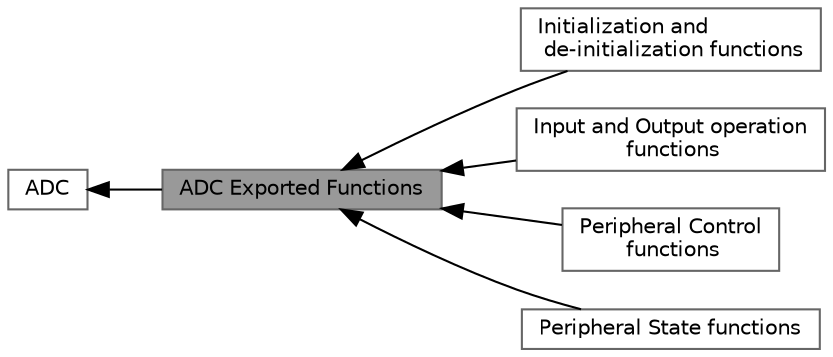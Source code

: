 digraph "ADC Exported Functions"
{
 // LATEX_PDF_SIZE
  bgcolor="transparent";
  edge [fontname=Helvetica,fontsize=10,labelfontname=Helvetica,labelfontsize=10];
  node [fontname=Helvetica,fontsize=10,shape=box,height=0.2,width=0.4];
  rankdir=LR;
  Node2 [id="Node000002",label="ADC",height=0.2,width=0.4,color="grey40", fillcolor="white", style="filled",URL="$group___a_d_c.html",tooltip="ADC HAL module driver."];
  Node1 [id="Node000001",label="ADC Exported Functions",height=0.2,width=0.4,color="gray40", fillcolor="grey60", style="filled", fontcolor="black",tooltip=" "];
  Node4 [id="Node000004",label="Initialization and\l de-initialization functions",height=0.2,width=0.4,color="grey40", fillcolor="white", style="filled",URL="$group___a_d_c___exported___functions___group1.html",tooltip=" "];
  Node5 [id="Node000005",label="Input and Output operation\l functions",height=0.2,width=0.4,color="grey40", fillcolor="white", style="filled",URL="$group___a_d_c___exported___functions___group2.html",tooltip=" "];
  Node6 [id="Node000006",label="Peripheral Control\l functions",height=0.2,width=0.4,color="grey40", fillcolor="white", style="filled",URL="$group___a_d_c___exported___functions___group3.html",tooltip=" "];
  Node3 [id="Node000003",label="Peripheral State functions",height=0.2,width=0.4,color="grey40", fillcolor="white", style="filled",URL="$group___a_d_c___exported___functions___group4.html",tooltip="ADC Peripheral State functions."];
  Node2->Node1 [shape=plaintext, dir="back", style="solid"];
  Node1->Node3 [shape=plaintext, dir="back", style="solid"];
  Node1->Node4 [shape=plaintext, dir="back", style="solid"];
  Node1->Node5 [shape=plaintext, dir="back", style="solid"];
  Node1->Node6 [shape=plaintext, dir="back", style="solid"];
}
